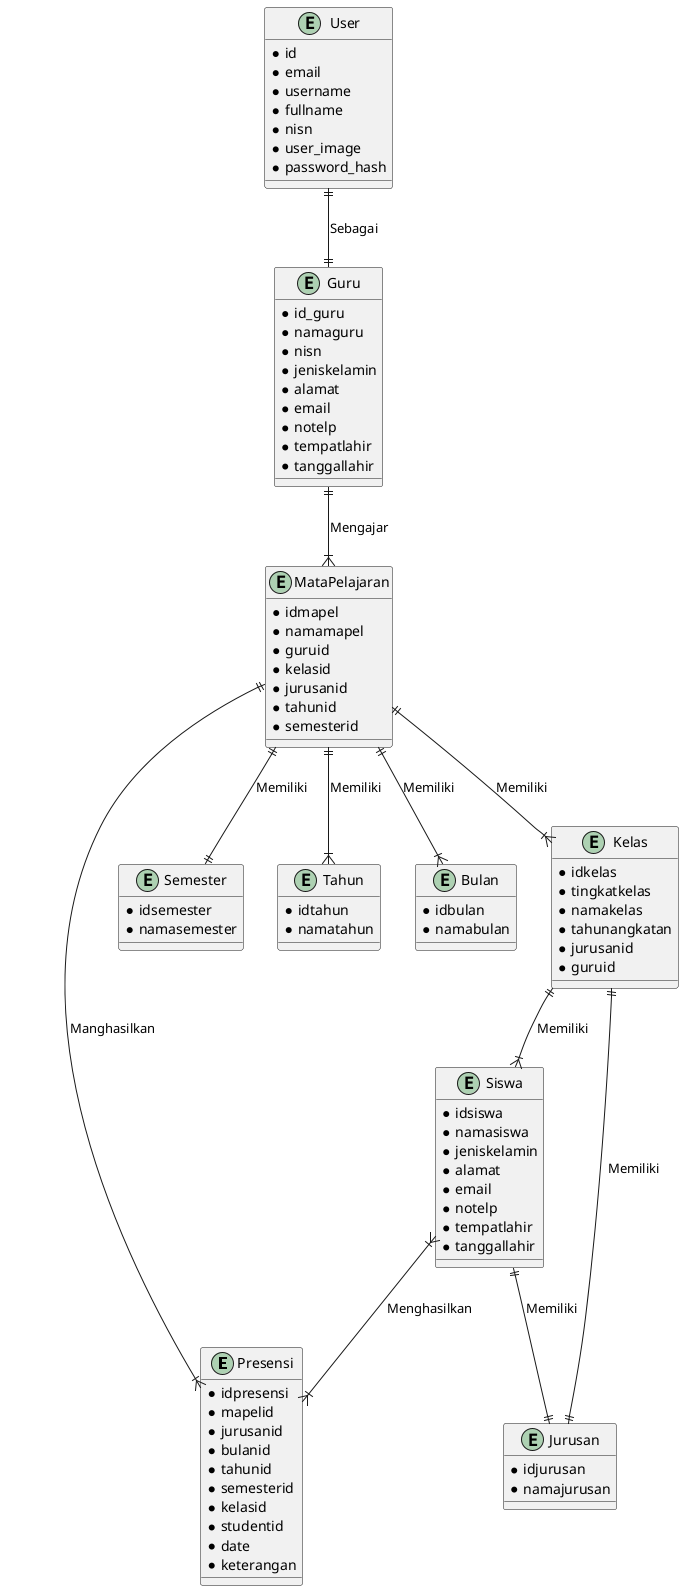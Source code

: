 @startuml Entity Relationship Diagram SMKN3 BJM

Entity Presensi {
  *idpresensi
  *mapelid
  *jurusanid
  *bulanid
  *tahunid
  *semesterid
  *kelasid
  *studentid
  *date
  *keterangan
}

Entity MataPelajaran {
  *idmapel
  *namamapel
  *guruid
  *kelasid
  *jurusanid
  *tahunid
  *semesterid
}

Entity Semester {
  *idsemester
  *namasemester
}

Entity Tahun {
  *idtahun
  *namatahun
}

Entity Bulan {
  *idbulan
  *namabulan
}

Entity Guru {
  *id_guru
  *namaguru
  *nisn
  *jeniskelamin
  *alamat
  *email
  *notelp
  *tempatlahir
  *tanggallahir
}

Entity Jurusan {
  *idjurusan
  *namajurusan
}

Entity Kelas {
  *idkelas
  *tingkatkelas
  *namakelas
  *tahunangkatan
  *jurusanid
  *guruid
}

Entity Siswa {
  *idsiswa
  *namasiswa
  *jeniskelamin
  *alamat
  *email
  *notelp
  *tempatlahir
  *tanggallahir
}

Entity User {
  *id
  *email
  *username
  *fullname
  *nisn
  *user_image
  *password_hash
}

User ||--|| Guru :Sebagai
Guru ||--|{ MataPelajaran : Mengajar
MataPelajaran ||--|{ Presensi :Manghasilkan
MataPelajaran ||--|{ Kelas :Memiliki
Kelas ||--|{ Siswa :Memiliki
Kelas ||--|| Jurusan :Memiliki
Siswa ||--|| Jurusan :Memiliki
Siswa }|--|{ Presensi :Menghasilkan
MataPelajaran ||--|| Semester :Memiliki
MataPelajaran ||--|{ Tahun :Memiliki
MataPelajaran ||--|{ Bulan :Memiliki

@enduml